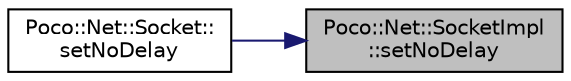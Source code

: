 digraph "Poco::Net::SocketImpl::setNoDelay"
{
 // LATEX_PDF_SIZE
  edge [fontname="Helvetica",fontsize="10",labelfontname="Helvetica",labelfontsize="10"];
  node [fontname="Helvetica",fontsize="10",shape=record];
  rankdir="RL";
  Node1 [label="Poco::Net::SocketImpl\l::setNoDelay",height=0.2,width=0.4,color="black", fillcolor="grey75", style="filled", fontcolor="black",tooltip="Returns the value of the SO_LINGER socket option."];
  Node1 -> Node2 [dir="back",color="midnightblue",fontsize="10",style="solid",fontname="Helvetica"];
  Node2 [label="Poco::Net::Socket::\lsetNoDelay",height=0.2,width=0.4,color="black", fillcolor="white", style="filled",URL="$classPoco_1_1Net_1_1Socket.html#af9c5034912615b98ec8430d4c50cb6bd",tooltip="Returns the value of the SO_LINGER socket option."];
}
